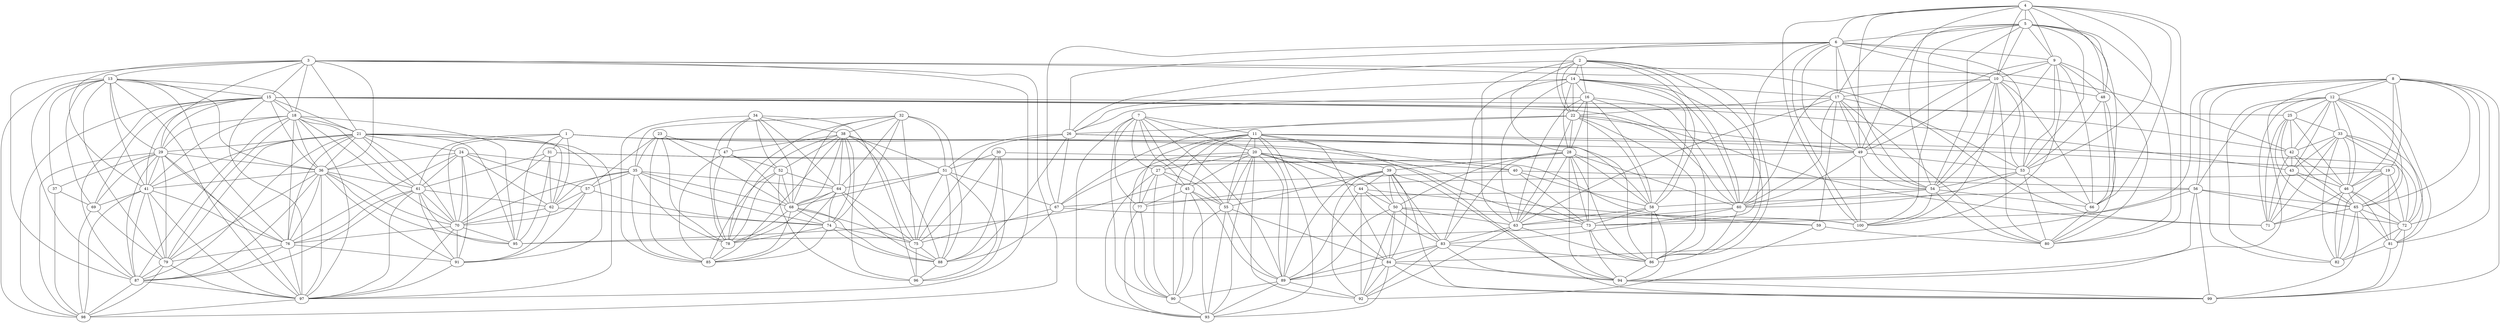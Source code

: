 graph grafoGeografico{
1--31
1--40
1--58
1--61
1--62
1--70
1--73
1--95
2--14
2--16
2--22
2--26
2--28
2--58
2--60
2--63
2--73
2--86
3--13
3--15
3--18
3--21
3--29
3--36
3--41
3--42
3--71
3--87
3--97
3--98
4--5
4--6
4--9
4--10
4--48
4--49
4--53
4--54
4--66
4--80
4--100
5--6
5--9
5--10
5--17
5--48
5--49
5--53
5--54
5--66
5--80
5--100
6--9
6--10
6--17
6--22
6--26
6--49
6--53
6--54
6--60
6--67
6--100
7--11
7--20
7--27
7--45
7--55
7--77
7--89
7--90
7--93
8--12
8--19
8--46
8--56
8--65
8--72
8--81
8--82
8--84
8--94
8--99
9--10
9--48
9--49
9--53
9--54
9--66
9--80
9--100
10--17
10--48
10--49
10--53
10--54
10--60
10--66
10--80
10--100
11--19
11--20
11--27
11--45
11--55
11--72
11--77
11--84
11--89
11--90
11--93
11--99
12--25
12--33
12--42
12--43
12--46
12--56
12--65
12--71
12--72
12--81
12--82
13--15
13--18
13--29
13--36
13--37
13--41
13--69
13--76
13--79
13--87
13--97
13--98
14--16
14--17
14--22
14--26
14--28
14--58
14--60
14--63
14--83
14--86
15--18
15--21
15--25
15--29
15--36
15--41
15--42
15--43
15--69
15--71
15--87
15--97
15--98
16--22
16--26
16--28
16--58
16--60
16--63
16--73
16--86
17--22
17--49
17--53
17--54
17--59
17--60
17--63
17--80
18--21
18--29
18--36
18--41
18--61
18--70
18--76
18--79
18--87
18--95
18--97
19--46
19--72
19--77
19--81
19--82
20--27
20--39
20--44
20--45
20--50
20--55
20--84
20--89
20--90
20--92
20--93
21--24
21--29
21--36
21--41
21--61
21--62
21--70
21--76
21--79
21--87
21--91
21--95
21--97
22--26
22--28
22--49
22--58
22--60
22--63
22--67
22--86
23--35
23--47
23--57
23--68
23--78
23--85
24--35
24--36
24--57
24--61
24--62
24--70
24--76
24--91
25--33
25--42
25--43
25--46
25--65
25--71
26--49
26--51
26--67
26--75
26--86
26--88
27--45
27--55
27--77
27--90
27--93
28--39
28--50
28--58
28--60
28--63
28--73
28--83
28--86
28--94
29--36
29--37
29--41
29--69
29--76
29--79
29--87
29--97
29--98
30--51
30--75
30--88
30--96
30--100
31--40
31--61
31--62
31--70
31--73
31--95
32--35
32--38
32--51
32--64
32--68
32--74
32--75
32--78
32--88
33--42
33--43
33--46
33--65
33--71
33--72
33--81
33--82
34--38
34--47
34--52
34--64
34--68
34--78
34--85
34--96
35--57
35--62
35--64
35--68
35--70
35--74
35--78
35--85
36--41
36--61
36--70
36--76
36--79
36--87
36--91
36--95
36--97
37--69
37--98
38--47
38--51
38--52
38--64
38--68
38--74
38--75
38--78
38--85
38--88
38--96
39--44
39--50
39--55
39--83
39--84
39--89
39--92
39--94
39--99
40--56
40--58
40--73
40--95
41--69
41--76
41--79
41--87
41--97
41--98
42--43
42--46
42--65
42--71
43--46
43--65
43--71
44--50
44--59
44--83
44--89
44--92
45--55
45--77
45--89
45--90
45--93
46--65
46--71
46--72
46--81
46--82
47--52
47--68
47--78
47--85
48--53
48--66
48--80
49--53
49--54
49--60
49--67
49--100
50--59
50--63
50--83
50--84
50--89
50--92
51--64
51--67
51--68
51--75
51--88
51--96
52--64
52--68
52--78
52--85
52--96
53--54
53--60
53--66
53--80
54--60
54--66
54--67
54--80
54--100
55--84
55--89
55--90
55--93
56--58
56--65
56--72
56--73
56--94
56--99
57--62
57--70
57--74
57--91
58--63
58--73
58--86
58--94
59--80
59--92
60--63
60--83
60--86
61--62
61--70
61--76
61--87
61--91
61--95
61--97
62--70
62--74
62--91
63--83
63--86
63--92
64--68
64--74
64--75
64--78
64--85
64--88
65--71
65--72
65--81
65--82
65--99
66--80
67--75
67--88
67--100
68--74
68--75
68--78
68--85
68--88
69--79
69--98
70--76
70--91
70--95
70--97
72--81
72--82
72--99
73--86
73--94
73--95
74--75
74--78
74--85
74--88
75--88
75--96
76--79
76--87
76--91
76--97
77--90
77--93
78--85
79--87
79--97
79--98
81--82
81--99
83--84
83--86
83--89
83--92
83--94
84--89
84--92
84--93
84--94
84--99
86--94
87--97
87--98
88--96
89--90
89--92
89--93
90--93
91--97
94--99
97--98
}
